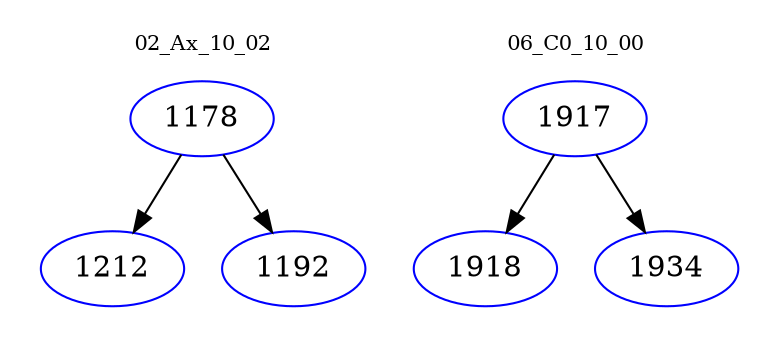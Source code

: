 digraph{
subgraph cluster_0 {
color = white
label = "02_Ax_10_02";
fontsize=10;
T0_1178 [label="1178", color="blue"]
T0_1178 -> T0_1212 [color="black"]
T0_1212 [label="1212", color="blue"]
T0_1178 -> T0_1192 [color="black"]
T0_1192 [label="1192", color="blue"]
}
subgraph cluster_1 {
color = white
label = "06_C0_10_00";
fontsize=10;
T1_1917 [label="1917", color="blue"]
T1_1917 -> T1_1918 [color="black"]
T1_1918 [label="1918", color="blue"]
T1_1917 -> T1_1934 [color="black"]
T1_1934 [label="1934", color="blue"]
}
}
